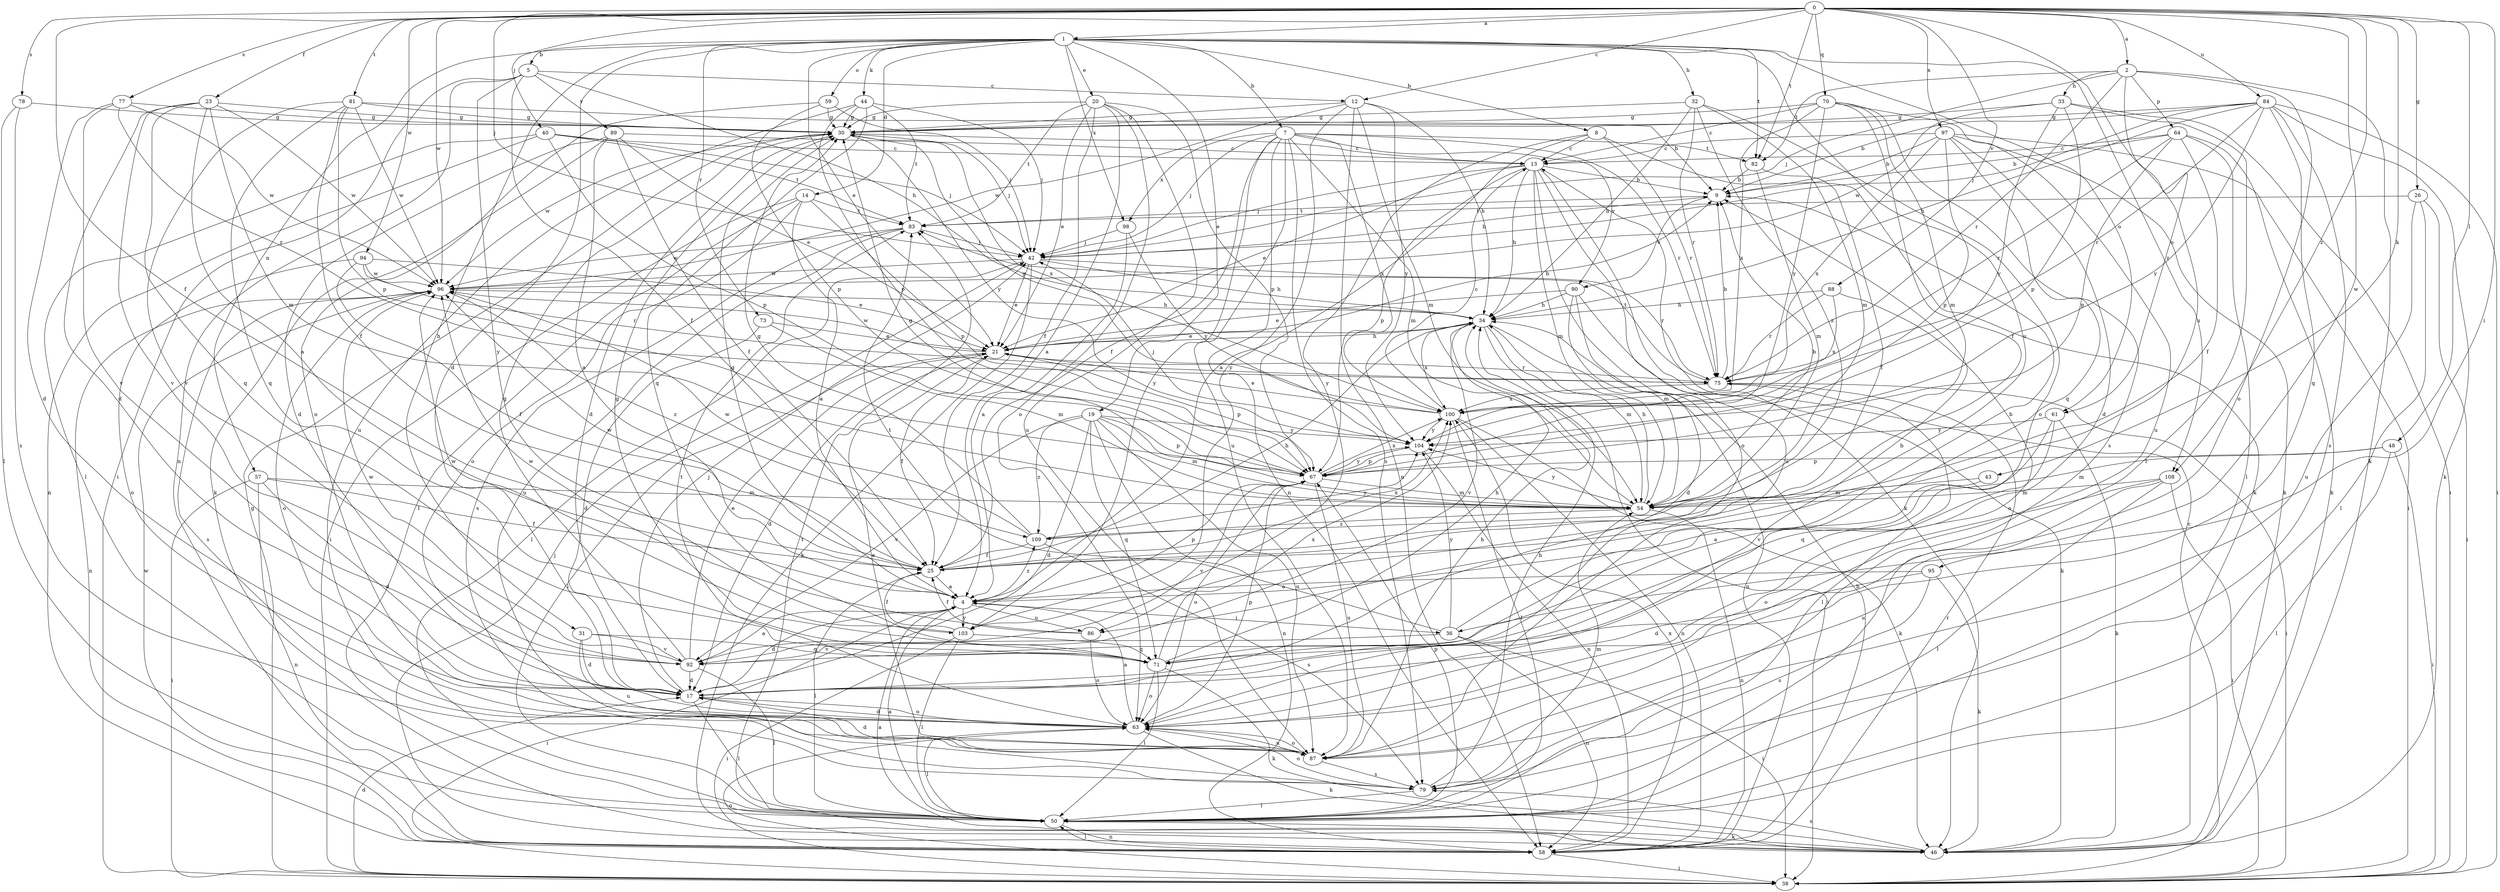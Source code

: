 strict digraph  {
0;
1;
2;
4;
5;
7;
8;
9;
12;
13;
14;
17;
19;
20;
21;
23;
25;
26;
30;
31;
32;
33;
34;
36;
38;
40;
42;
43;
44;
46;
48;
50;
54;
57;
58;
59;
61;
63;
64;
67;
70;
71;
73;
75;
77;
78;
79;
81;
82;
83;
84;
86;
87;
88;
89;
90;
92;
94;
95;
96;
97;
98;
100;
103;
104;
108;
109;
0 -> 1  [label=a];
0 -> 2  [label=a];
0 -> 12  [label=c];
0 -> 23  [label=f];
0 -> 25  [label=f];
0 -> 26  [label=g];
0 -> 36  [label=i];
0 -> 40  [label=j];
0 -> 42  [label=j];
0 -> 43  [label=k];
0 -> 48  [label=l];
0 -> 70  [label=q];
0 -> 77  [label=s];
0 -> 78  [label=s];
0 -> 81  [label=t];
0 -> 82  [label=t];
0 -> 84  [label=u];
0 -> 86  [label=u];
0 -> 88  [label=v];
0 -> 94  [label=w];
0 -> 95  [label=w];
0 -> 96  [label=w];
0 -> 97  [label=x];
0 -> 108  [label=z];
1 -> 5  [label=b];
1 -> 7  [label=b];
1 -> 8  [label=b];
1 -> 14  [label=d];
1 -> 17  [label=d];
1 -> 19  [label=e];
1 -> 20  [label=e];
1 -> 21  [label=e];
1 -> 31  [label=h];
1 -> 32  [label=h];
1 -> 44  [label=k];
1 -> 57  [label=n];
1 -> 59  [label=o];
1 -> 61  [label=o];
1 -> 73  [label=r];
1 -> 82  [label=t];
1 -> 86  [label=u];
1 -> 98  [label=x];
1 -> 108  [label=z];
2 -> 33  [label=h];
2 -> 42  [label=j];
2 -> 46  [label=k];
2 -> 61  [label=o];
2 -> 63  [label=o];
2 -> 64  [label=p];
2 -> 75  [label=r];
2 -> 82  [label=t];
4 -> 17  [label=d];
4 -> 30  [label=g];
4 -> 36  [label=i];
4 -> 38  [label=i];
4 -> 67  [label=p];
4 -> 86  [label=u];
4 -> 103  [label=y];
4 -> 109  [label=z];
5 -> 12  [label=c];
5 -> 25  [label=f];
5 -> 34  [label=h];
5 -> 38  [label=i];
5 -> 58  [label=n];
5 -> 89  [label=v];
5 -> 103  [label=y];
7 -> 25  [label=f];
7 -> 42  [label=j];
7 -> 54  [label=m];
7 -> 58  [label=n];
7 -> 75  [label=r];
7 -> 79  [label=s];
7 -> 82  [label=t];
7 -> 87  [label=u];
7 -> 90  [label=v];
7 -> 98  [label=x];
7 -> 100  [label=x];
7 -> 103  [label=y];
8 -> 4  [label=a];
8 -> 13  [label=c];
8 -> 46  [label=k];
8 -> 75  [label=r];
8 -> 103  [label=y];
9 -> 83  [label=t];
9 -> 90  [label=v];
12 -> 30  [label=g];
12 -> 34  [label=h];
12 -> 54  [label=m];
12 -> 58  [label=n];
12 -> 96  [label=w];
12 -> 103  [label=y];
12 -> 104  [label=y];
13 -> 9  [label=b];
13 -> 21  [label=e];
13 -> 34  [label=h];
13 -> 42  [label=j];
13 -> 46  [label=k];
13 -> 54  [label=m];
13 -> 63  [label=o];
13 -> 67  [label=p];
13 -> 87  [label=u];
14 -> 4  [label=a];
14 -> 38  [label=i];
14 -> 50  [label=l];
14 -> 63  [label=o];
14 -> 67  [label=p];
14 -> 83  [label=t];
17 -> 9  [label=b];
17 -> 42  [label=j];
17 -> 50  [label=l];
17 -> 63  [label=o];
19 -> 17  [label=d];
19 -> 54  [label=m];
19 -> 58  [label=n];
19 -> 67  [label=p];
19 -> 71  [label=q];
19 -> 87  [label=u];
19 -> 92  [label=v];
19 -> 104  [label=y];
19 -> 109  [label=z];
20 -> 4  [label=a];
20 -> 21  [label=e];
20 -> 25  [label=f];
20 -> 30  [label=g];
20 -> 63  [label=o];
20 -> 67  [label=p];
20 -> 83  [label=t];
20 -> 87  [label=u];
21 -> 9  [label=b];
21 -> 17  [label=d];
21 -> 25  [label=f];
21 -> 34  [label=h];
21 -> 50  [label=l];
21 -> 67  [label=p];
21 -> 75  [label=r];
21 -> 96  [label=w];
23 -> 4  [label=a];
23 -> 17  [label=d];
23 -> 30  [label=g];
23 -> 54  [label=m];
23 -> 71  [label=q];
23 -> 92  [label=v];
23 -> 96  [label=w];
25 -> 4  [label=a];
25 -> 34  [label=h];
25 -> 50  [label=l];
25 -> 96  [label=w];
25 -> 100  [label=x];
26 -> 38  [label=i];
26 -> 50  [label=l];
26 -> 83  [label=t];
26 -> 87  [label=u];
30 -> 13  [label=c];
30 -> 17  [label=d];
30 -> 42  [label=j];
30 -> 96  [label=w];
30 -> 100  [label=x];
30 -> 104  [label=y];
31 -> 17  [label=d];
31 -> 71  [label=q];
31 -> 87  [label=u];
31 -> 92  [label=v];
32 -> 30  [label=g];
32 -> 34  [label=h];
32 -> 54  [label=m];
32 -> 63  [label=o];
32 -> 75  [label=r];
32 -> 109  [label=z];
33 -> 30  [label=g];
33 -> 38  [label=i];
33 -> 50  [label=l];
33 -> 67  [label=p];
33 -> 96  [label=w];
33 -> 104  [label=y];
34 -> 21  [label=e];
34 -> 38  [label=i];
34 -> 54  [label=m];
34 -> 58  [label=n];
34 -> 92  [label=v];
34 -> 100  [label=x];
36 -> 9  [label=b];
36 -> 38  [label=i];
36 -> 58  [label=n];
36 -> 83  [label=t];
36 -> 92  [label=v];
36 -> 104  [label=y];
38 -> 13  [label=c];
38 -> 17  [label=d];
38 -> 30  [label=g];
38 -> 63  [label=o];
40 -> 13  [label=c];
40 -> 42  [label=j];
40 -> 50  [label=l];
40 -> 58  [label=n];
40 -> 67  [label=p];
40 -> 83  [label=t];
42 -> 9  [label=b];
42 -> 21  [label=e];
42 -> 34  [label=h];
42 -> 46  [label=k];
42 -> 50  [label=l];
42 -> 75  [label=r];
42 -> 96  [label=w];
43 -> 4  [label=a];
43 -> 54  [label=m];
44 -> 30  [label=g];
44 -> 42  [label=j];
44 -> 67  [label=p];
44 -> 71  [label=q];
44 -> 83  [label=t];
44 -> 87  [label=u];
46 -> 4  [label=a];
46 -> 79  [label=s];
46 -> 83  [label=t];
48 -> 38  [label=i];
48 -> 50  [label=l];
48 -> 54  [label=m];
48 -> 67  [label=p];
50 -> 4  [label=a];
50 -> 46  [label=k];
50 -> 58  [label=n];
50 -> 67  [label=p];
54 -> 9  [label=b];
54 -> 30  [label=g];
54 -> 34  [label=h];
54 -> 58  [label=n];
54 -> 104  [label=y];
54 -> 109  [label=z];
57 -> 17  [label=d];
57 -> 25  [label=f];
57 -> 38  [label=i];
57 -> 54  [label=m];
57 -> 58  [label=n];
58 -> 34  [label=h];
58 -> 38  [label=i];
58 -> 42  [label=j];
58 -> 50  [label=l];
58 -> 75  [label=r];
58 -> 96  [label=w];
58 -> 100  [label=x];
59 -> 30  [label=g];
59 -> 42  [label=j];
59 -> 63  [label=o];
59 -> 67  [label=p];
61 -> 46  [label=k];
61 -> 71  [label=q];
61 -> 92  [label=v];
61 -> 104  [label=y];
63 -> 4  [label=a];
63 -> 17  [label=d];
63 -> 46  [label=k];
63 -> 50  [label=l];
63 -> 67  [label=p];
63 -> 83  [label=t];
63 -> 87  [label=u];
64 -> 9  [label=b];
64 -> 13  [label=c];
64 -> 25  [label=f];
64 -> 46  [label=k];
64 -> 50  [label=l];
64 -> 67  [label=p];
64 -> 75  [label=r];
67 -> 54  [label=m];
67 -> 63  [label=o];
67 -> 87  [label=u];
67 -> 92  [label=v];
67 -> 100  [label=x];
67 -> 104  [label=y];
70 -> 13  [label=c];
70 -> 25  [label=f];
70 -> 30  [label=g];
70 -> 54  [label=m];
70 -> 79  [label=s];
70 -> 87  [label=u];
70 -> 100  [label=x];
70 -> 104  [label=y];
71 -> 30  [label=g];
71 -> 34  [label=h];
71 -> 46  [label=k];
71 -> 50  [label=l];
71 -> 63  [label=o];
71 -> 100  [label=x];
73 -> 17  [label=d];
73 -> 21  [label=e];
73 -> 54  [label=m];
75 -> 9  [label=b];
75 -> 38  [label=i];
75 -> 50  [label=l];
75 -> 83  [label=t];
75 -> 100  [label=x];
77 -> 17  [label=d];
77 -> 30  [label=g];
77 -> 75  [label=r];
77 -> 92  [label=v];
77 -> 96  [label=w];
78 -> 30  [label=g];
78 -> 50  [label=l];
78 -> 79  [label=s];
79 -> 34  [label=h];
79 -> 50  [label=l];
79 -> 54  [label=m];
79 -> 63  [label=o];
81 -> 9  [label=b];
81 -> 25  [label=f];
81 -> 30  [label=g];
81 -> 67  [label=p];
81 -> 71  [label=q];
81 -> 92  [label=v];
81 -> 96  [label=w];
82 -> 9  [label=b];
82 -> 25  [label=f];
82 -> 54  [label=m];
83 -> 42  [label=j];
83 -> 79  [label=s];
83 -> 87  [label=u];
83 -> 96  [label=w];
84 -> 9  [label=b];
84 -> 30  [label=g];
84 -> 34  [label=h];
84 -> 38  [label=i];
84 -> 42  [label=j];
84 -> 46  [label=k];
84 -> 71  [label=q];
84 -> 75  [label=r];
84 -> 79  [label=s];
84 -> 104  [label=y];
86 -> 25  [label=f];
86 -> 63  [label=o];
86 -> 96  [label=w];
87 -> 17  [label=d];
87 -> 21  [label=e];
87 -> 34  [label=h];
87 -> 63  [label=o];
87 -> 79  [label=s];
88 -> 34  [label=h];
88 -> 63  [label=o];
88 -> 75  [label=r];
88 -> 100  [label=x];
89 -> 4  [label=a];
89 -> 13  [label=c];
89 -> 17  [label=d];
89 -> 21  [label=e];
89 -> 25  [label=f];
89 -> 46  [label=k];
90 -> 17  [label=d];
90 -> 21  [label=e];
90 -> 34  [label=h];
90 -> 46  [label=k];
90 -> 54  [label=m];
92 -> 4  [label=a];
92 -> 17  [label=d];
92 -> 21  [label=e];
92 -> 30  [label=g];
92 -> 50  [label=l];
92 -> 96  [label=w];
94 -> 21  [label=e];
94 -> 25  [label=f];
94 -> 63  [label=o];
94 -> 75  [label=r];
94 -> 96  [label=w];
95 -> 4  [label=a];
95 -> 17  [label=d];
95 -> 46  [label=k];
95 -> 79  [label=s];
96 -> 34  [label=h];
96 -> 58  [label=n];
96 -> 63  [label=o];
96 -> 79  [label=s];
96 -> 109  [label=z];
97 -> 9  [label=b];
97 -> 13  [label=c];
97 -> 17  [label=d];
97 -> 38  [label=i];
97 -> 46  [label=k];
97 -> 67  [label=p];
97 -> 71  [label=q];
97 -> 100  [label=x];
98 -> 4  [label=a];
98 -> 42  [label=j];
98 -> 104  [label=y];
100 -> 13  [label=c];
100 -> 21  [label=e];
100 -> 30  [label=g];
100 -> 46  [label=k];
100 -> 50  [label=l];
100 -> 58  [label=n];
100 -> 104  [label=y];
103 -> 25  [label=f];
103 -> 38  [label=i];
103 -> 50  [label=l];
103 -> 71  [label=q];
103 -> 96  [label=w];
104 -> 42  [label=j];
104 -> 58  [label=n];
104 -> 67  [label=p];
108 -> 38  [label=i];
108 -> 50  [label=l];
108 -> 54  [label=m];
108 -> 63  [label=o];
108 -> 87  [label=u];
109 -> 25  [label=f];
109 -> 30  [label=g];
109 -> 79  [label=s];
109 -> 96  [label=w];
109 -> 104  [label=y];
}
